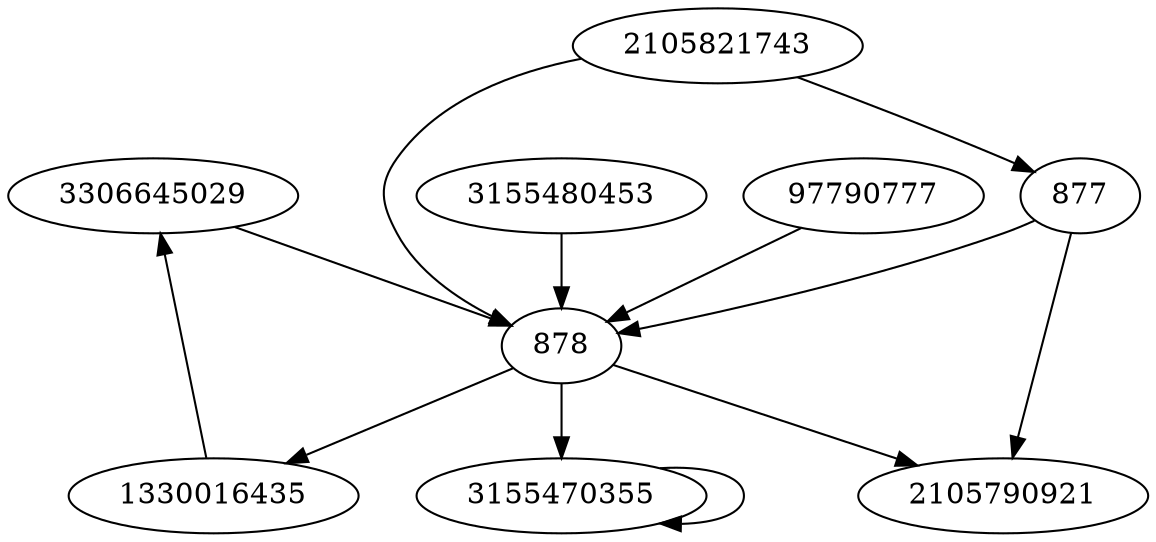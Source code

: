 digraph  {
3306645029;
3155480453;
2105790921;
877;
878;
2105821743;
3155470355;
1330016435;
97790777;
3306645029 -> 878;
3155480453 -> 878;
877 -> 878;
877 -> 2105790921;
878 -> 3155470355;
878 -> 2105790921;
878 -> 1330016435;
2105821743 -> 877;
2105821743 -> 878;
3155470355 -> 3155470355;
1330016435 -> 3306645029;
97790777 -> 878;
}
